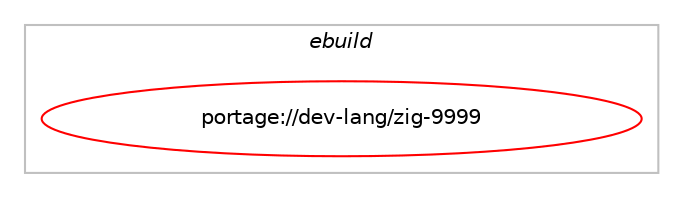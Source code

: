 digraph prolog {

# *************
# Graph options
# *************

newrank=true;
concentrate=true;
compound=true;
graph [rankdir=LR,fontname=Helvetica,fontsize=10,ranksep=1.5];#, ranksep=2.5, nodesep=0.2];
edge  [arrowhead=vee];
node  [fontname=Helvetica,fontsize=10];

# **********
# The ebuild
# **********

subgraph cluster_leftcol {
color=gray;
label=<<i>ebuild</i>>;
id [label="portage://dev-lang/zig-9999", color=red, width=4, href="../dev-lang/zig-9999.svg"];
}

# ****************
# The dependencies
# ****************

subgraph cluster_midcol {
color=gray;
label=<<i>dependencies</i>>;
subgraph cluster_compile {
fillcolor="#eeeeee";
style=filled;
label=<<i>compile</i>>;
# *** BEGIN UNKNOWN DEPENDENCY TYPE (TODO) ***
# id -> equal(use_conditional_group(positive,llvm,portage://dev-lang/zig-9999,[use_conditional_group(positive,llvm_slot_18,portage://dev-lang/zig-9999,[package_dependency(portage://dev-lang/zig-9999,install,no,sys-devel,clang,none,[,,],[slot(18)],[]),package_dependency(portage://dev-lang/zig-9999,install,no,sys-devel,lld,none,[,,],[slot(18)],[]),package_dependency(portage://dev-lang/zig-9999,install,no,sys-devel,llvm,none,[,,],[slot(18)],[use(enable(zstd),none)])])]))
# *** END UNKNOWN DEPENDENCY TYPE (TODO) ***

}
subgraph cluster_compileandrun {
fillcolor="#eeeeee";
style=filled;
label=<<i>compile and run</i>>;
}
subgraph cluster_run {
fillcolor="#eeeeee";
style=filled;
label=<<i>run</i>>;
# *** BEGIN UNKNOWN DEPENDENCY TYPE (TODO) ***
# id -> equal(use_conditional_group(positive,llvm,portage://dev-lang/zig-9999,[use_conditional_group(positive,llvm_slot_18,portage://dev-lang/zig-9999,[package_dependency(portage://dev-lang/zig-9999,run,no,sys-devel,clang,none,[,,],[slot(18)],[]),package_dependency(portage://dev-lang/zig-9999,run,no,sys-devel,lld,none,[,,],[slot(18)],[]),package_dependency(portage://dev-lang/zig-9999,run,no,sys-devel,llvm,none,[,,],[slot(18)],[use(enable(zstd),none)])])]))
# *** END UNKNOWN DEPENDENCY TYPE (TODO) ***

}
}

# **************
# The candidates
# **************

subgraph cluster_choices {
rank=same;
color=gray;
label=<<i>candidates</i>>;

}

}
